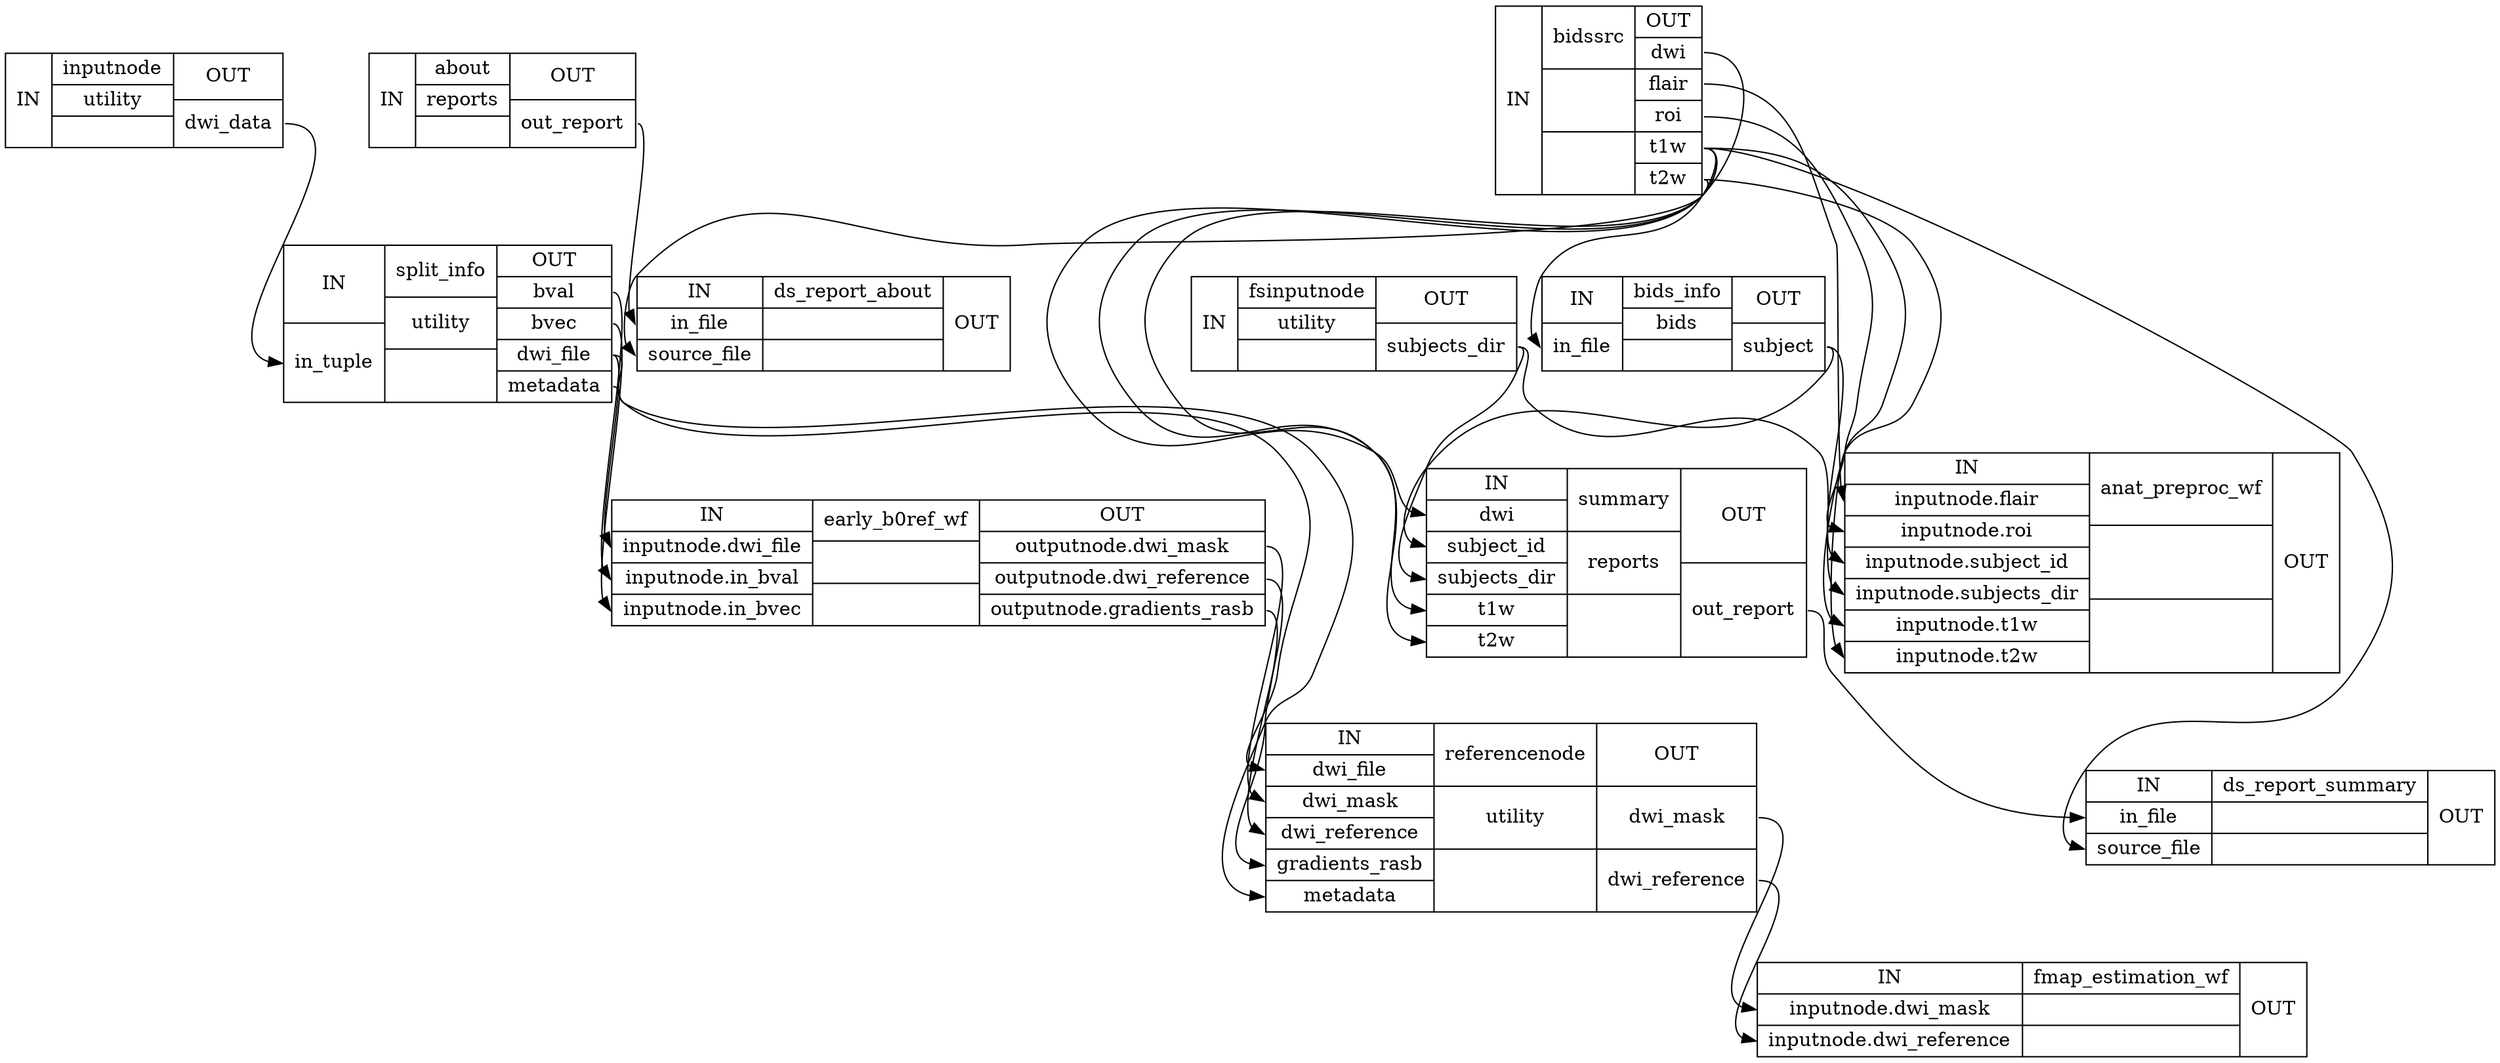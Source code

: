 digraph structs {
node [shape=record];
single_subject_THP0005_wfinputnode [label="{IN}|{ inputnode | utility |  }|{OUT|<outdwidata> dwi_data}"];
single_subject_THP0005_wfsplit_info [label="{IN|<inintuple> in_tuple}|{ split_info | utility |  }|{OUT|<outbval> bval|<outbvec> bvec|<outdwifile> dwi_file|<outmetadata> metadata}"];
single_subject_THP0005_wfearly_b0ref_wf [label="{IN|<ininputnodedwifile> inputnode.dwi_file|<ininputnodeinbval> inputnode.in_bval|<ininputnodeinbvec> inputnode.in_bvec}|{ early_b0ref_wf |  |  }|{OUT|<outoutputnodedwimask> outputnode.dwi_mask|<outoutputnodedwireference> outputnode.dwi_reference|<outoutputnodegradientsrasb> outputnode.gradients_rasb}"];
single_subject_THP0005_wfreferencenode [label="{IN|<indwifile> dwi_file|<indwimask> dwi_mask|<indwireference> dwi_reference|<ingradientsrasb> gradients_rasb|<inmetadata> metadata}|{ referencenode | utility |  }|{OUT|<outdwimask> dwi_mask|<outdwireference> dwi_reference}"];
single_subject_THP0005_wffmap_estimation_wf [label="{IN|<ininputnodedwimask> inputnode.dwi_mask|<ininputnodedwireference> inputnode.dwi_reference}|{ fmap_estimation_wf |  |  }|{OUT}"];
single_subject_THP0005_wfabout [label="{IN}|{ about | reports |  }|{OUT|<outoutreport> out_report}"];
single_subject_THP0005_wfbidssrc [label="{IN}|{ bidssrc |  |  }|{OUT|<outdwi> dwi|<outflair> flair|<outroi> roi|<outt1w> t1w|<outt2w> t2w}"];
single_subject_THP0005_wfds_report_about [label="{IN|<ininfile> in_file|<insourcefile> source_file}|{ ds_report_about |  |  }|{OUT}"];
single_subject_THP0005_wfbids_info [label="{IN|<ininfile> in_file}|{ bids_info | bids |  }|{OUT|<outsubject> subject}"];
single_subject_THP0005_wffsinputnode [label="{IN}|{ fsinputnode | utility |  }|{OUT|<outsubjectsdir> subjects_dir}"];
single_subject_THP0005_wfsummary [label="{IN|<indwi> dwi|<insubjectid> subject_id|<insubjectsdir> subjects_dir|<int1w> t1w|<int2w> t2w}|{ summary | reports |  }|{OUT|<outoutreport> out_report}"];
single_subject_THP0005_wfds_report_summary [label="{IN|<ininfile> in_file|<insourcefile> source_file}|{ ds_report_summary |  |  }|{OUT}"];
single_subject_THP0005_wfanat_preproc_wf [label="{IN|<ininputnodeflair> inputnode.flair|<ininputnoderoi> inputnode.roi|<ininputnodesubjectid> inputnode.subject_id|<ininputnodesubjectsdir> inputnode.subjects_dir|<ininputnodet1w> inputnode.t1w|<ininputnodet2w> inputnode.t2w}|{ anat_preproc_wf |  |  }|{OUT}"];
single_subject_THP0005_wfabout:outoutreport:e -> single_subject_THP0005_wfds_report_about:ininfile:w;
single_subject_THP0005_wfbids_info:outsubject:e -> single_subject_THP0005_wfanat_preproc_wf:ininputnodesubjectid:w;
single_subject_THP0005_wfbids_info:outsubject:e -> single_subject_THP0005_wfsummary:insubjectid:w;
single_subject_THP0005_wfbidssrc:outdwi:e -> single_subject_THP0005_wfsummary:indwi:w;
single_subject_THP0005_wfbidssrc:outflair:e -> single_subject_THP0005_wfanat_preproc_wf:ininputnodeflair:w;
single_subject_THP0005_wfbidssrc:outroi:e -> single_subject_THP0005_wfanat_preproc_wf:ininputnoderoi:w;
single_subject_THP0005_wfbidssrc:outt1w:e -> single_subject_THP0005_wfanat_preproc_wf:ininputnodet1w:w;
single_subject_THP0005_wfbidssrc:outt1w:e -> single_subject_THP0005_wfbids_info:ininfile:w;
single_subject_THP0005_wfbidssrc:outt1w:e -> single_subject_THP0005_wfds_report_about:insourcefile:w;
single_subject_THP0005_wfbidssrc:outt1w:e -> single_subject_THP0005_wfds_report_summary:insourcefile:w;
single_subject_THP0005_wfbidssrc:outt1w:e -> single_subject_THP0005_wfsummary:int1w:w;
single_subject_THP0005_wfbidssrc:outt2w:e -> single_subject_THP0005_wfanat_preproc_wf:ininputnodet2w:w;
single_subject_THP0005_wfbidssrc:outt2w:e -> single_subject_THP0005_wfsummary:int2w:w;
single_subject_THP0005_wfearly_b0ref_wf:outoutputnodedwimask:e -> single_subject_THP0005_wfreferencenode:indwimask:w;
single_subject_THP0005_wfearly_b0ref_wf:outoutputnodedwireference:e -> single_subject_THP0005_wfreferencenode:indwireference:w;
single_subject_THP0005_wfearly_b0ref_wf:outoutputnodegradientsrasb:e -> single_subject_THP0005_wfreferencenode:ingradientsrasb:w;
single_subject_THP0005_wffsinputnode:outsubjectsdir:e -> single_subject_THP0005_wfanat_preproc_wf:ininputnodesubjectsdir:w;
single_subject_THP0005_wffsinputnode:outsubjectsdir:e -> single_subject_THP0005_wfsummary:insubjectsdir:w;
single_subject_THP0005_wfinputnode:outdwidata:e -> single_subject_THP0005_wfsplit_info:inintuple:w;
single_subject_THP0005_wfreferencenode:outdwimask:e -> single_subject_THP0005_wffmap_estimation_wf:ininputnodedwimask:w;
single_subject_THP0005_wfreferencenode:outdwireference:e -> single_subject_THP0005_wffmap_estimation_wf:ininputnodedwireference:w;
single_subject_THP0005_wfsplit_info:outbval:e -> single_subject_THP0005_wfearly_b0ref_wf:ininputnodeinbval:w;
single_subject_THP0005_wfsplit_info:outbvec:e -> single_subject_THP0005_wfearly_b0ref_wf:ininputnodeinbvec:w;
single_subject_THP0005_wfsplit_info:outdwifile:e -> single_subject_THP0005_wfearly_b0ref_wf:ininputnodedwifile:w;
single_subject_THP0005_wfsplit_info:outdwifile:e -> single_subject_THP0005_wfreferencenode:indwifile:w;
single_subject_THP0005_wfsplit_info:outmetadata:e -> single_subject_THP0005_wfreferencenode:inmetadata:w;
single_subject_THP0005_wfsummary:outoutreport:e -> single_subject_THP0005_wfds_report_summary:ininfile:w;
}